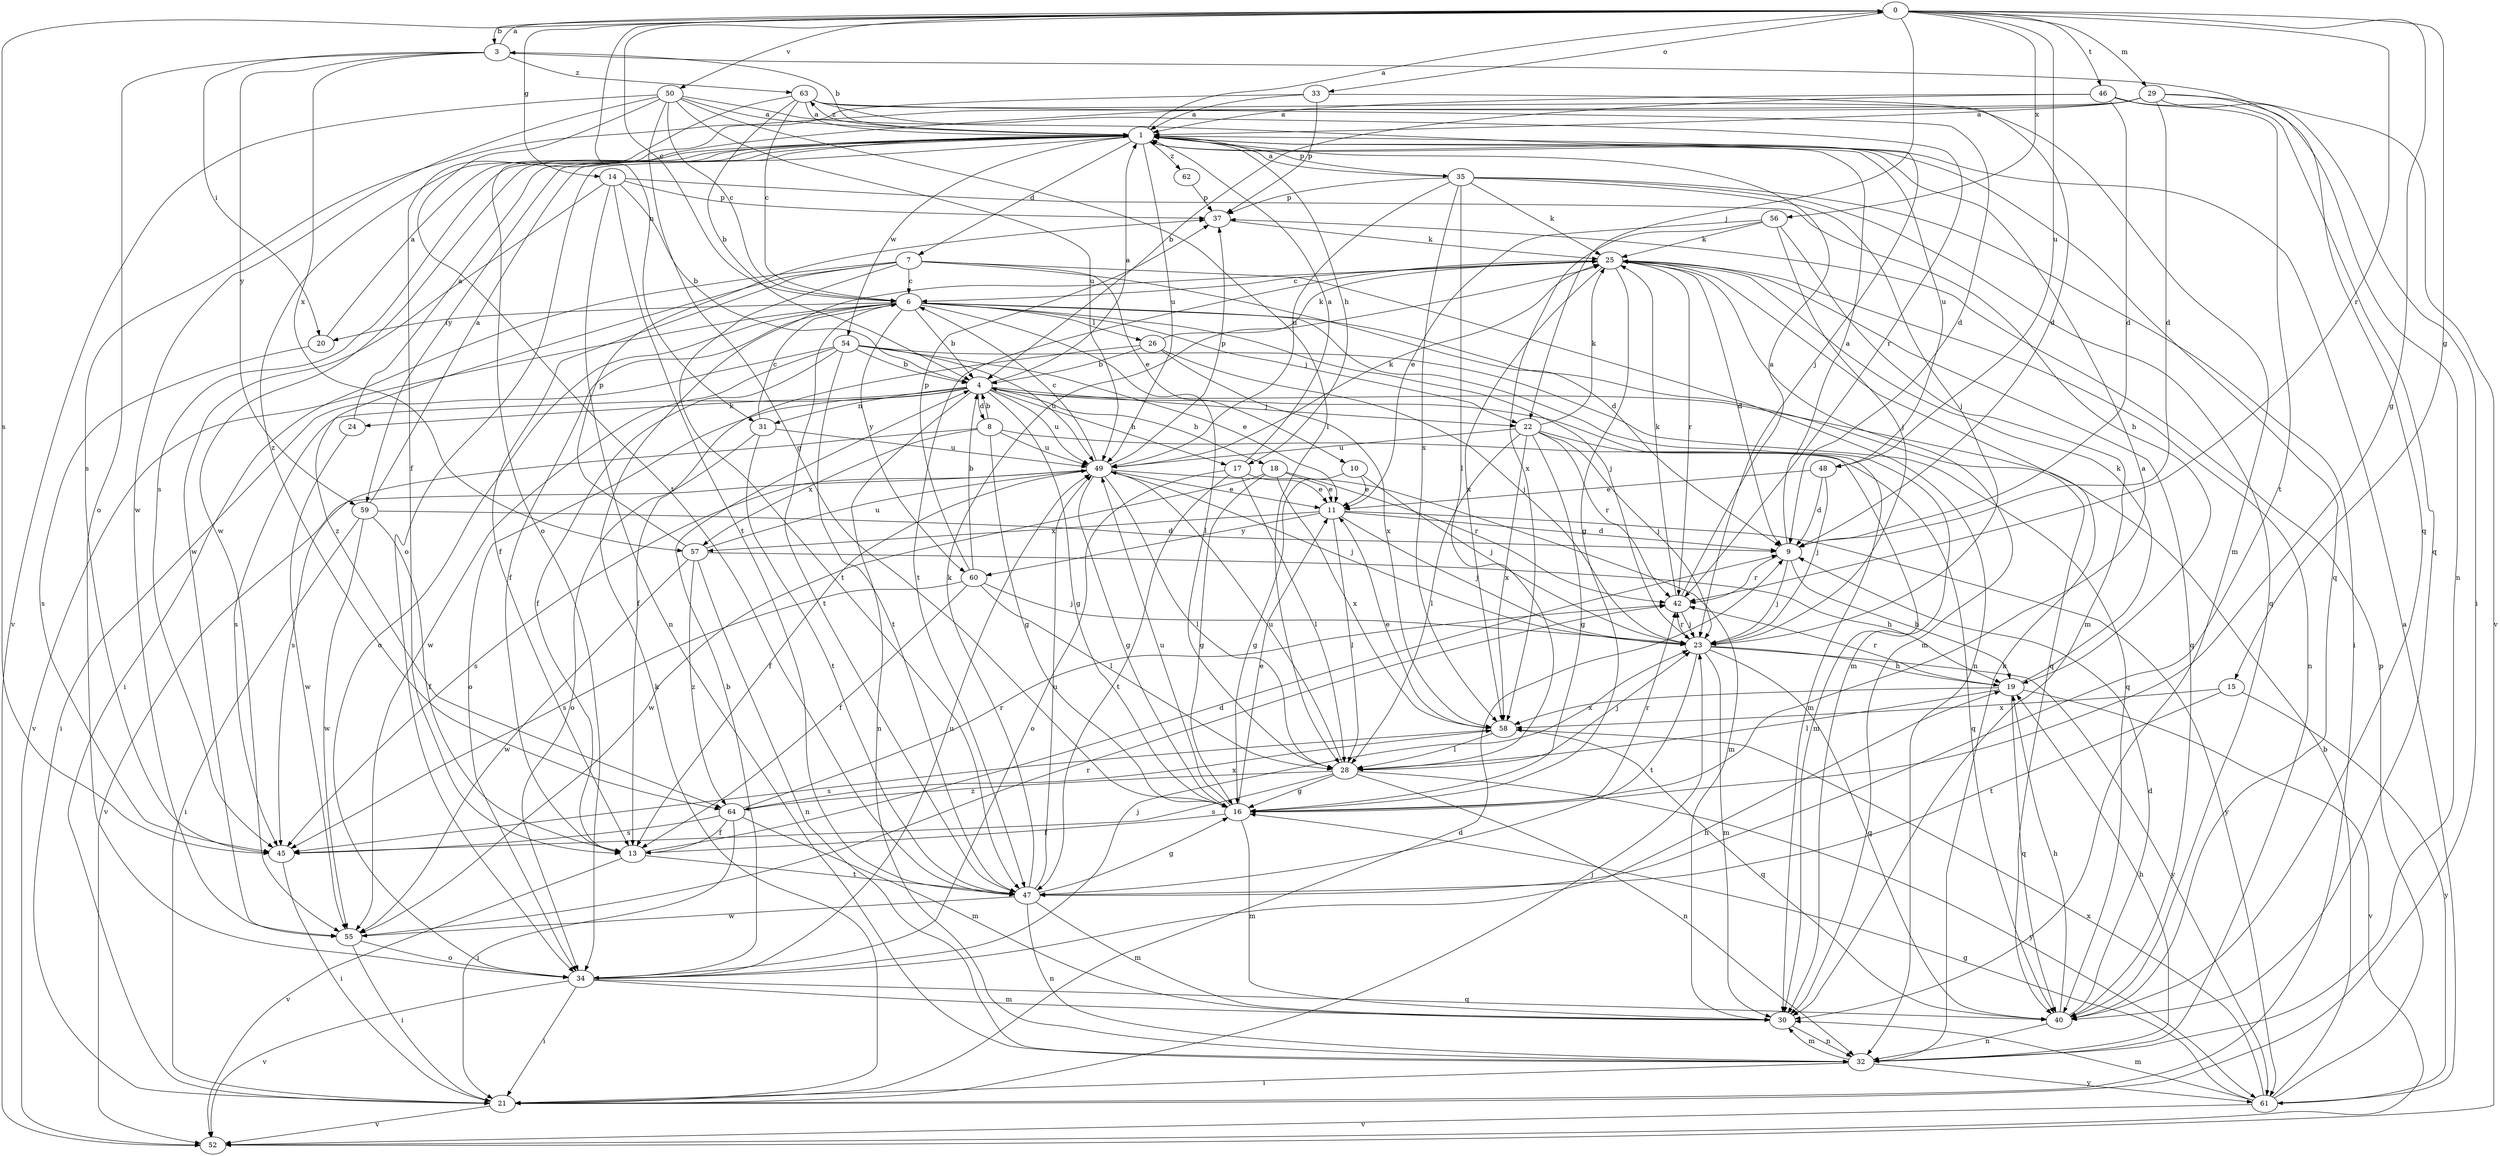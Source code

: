 strict digraph  {
0;
1;
3;
4;
6;
7;
8;
9;
10;
11;
13;
14;
15;
16;
17;
18;
19;
20;
21;
22;
23;
24;
25;
26;
28;
29;
30;
31;
32;
33;
34;
35;
37;
40;
42;
45;
46;
47;
48;
49;
50;
52;
54;
55;
56;
57;
58;
59;
60;
61;
62;
63;
64;
0 -> 3  [label=b];
0 -> 6  [label=c];
0 -> 14  [label=g];
0 -> 15  [label=g];
0 -> 16  [label=g];
0 -> 22  [label=j];
0 -> 29  [label=m];
0 -> 31  [label=n];
0 -> 33  [label=o];
0 -> 42  [label=r];
0 -> 45  [label=s];
0 -> 46  [label=t];
0 -> 48  [label=u];
0 -> 50  [label=v];
0 -> 56  [label=x];
1 -> 0  [label=a];
1 -> 3  [label=b];
1 -> 7  [label=d];
1 -> 17  [label=h];
1 -> 34  [label=o];
1 -> 35  [label=p];
1 -> 40  [label=q];
1 -> 45  [label=s];
1 -> 48  [label=u];
1 -> 49  [label=u];
1 -> 54  [label=w];
1 -> 55  [label=w];
1 -> 59  [label=y];
1 -> 62  [label=z];
1 -> 63  [label=z];
3 -> 0  [label=a];
3 -> 20  [label=i];
3 -> 34  [label=o];
3 -> 40  [label=q];
3 -> 57  [label=x];
3 -> 59  [label=y];
3 -> 63  [label=z];
4 -> 1  [label=a];
4 -> 8  [label=d];
4 -> 16  [label=g];
4 -> 17  [label=h];
4 -> 18  [label=h];
4 -> 22  [label=j];
4 -> 24  [label=k];
4 -> 30  [label=m];
4 -> 31  [label=n];
4 -> 32  [label=n];
4 -> 34  [label=o];
4 -> 45  [label=s];
4 -> 49  [label=u];
6 -> 4  [label=b];
6 -> 13  [label=f];
6 -> 20  [label=i];
6 -> 22  [label=j];
6 -> 23  [label=j];
6 -> 26  [label=l];
6 -> 28  [label=l];
6 -> 30  [label=m];
6 -> 34  [label=o];
6 -> 40  [label=q];
6 -> 47  [label=t];
6 -> 52  [label=v];
6 -> 60  [label=y];
7 -> 6  [label=c];
7 -> 9  [label=d];
7 -> 10  [label=e];
7 -> 13  [label=f];
7 -> 21  [label=i];
7 -> 32  [label=n];
7 -> 47  [label=t];
7 -> 64  [label=z];
8 -> 4  [label=b];
8 -> 16  [label=g];
8 -> 40  [label=q];
8 -> 45  [label=s];
8 -> 49  [label=u];
8 -> 57  [label=x];
9 -> 1  [label=a];
9 -> 19  [label=h];
9 -> 23  [label=j];
9 -> 42  [label=r];
10 -> 11  [label=e];
10 -> 16  [label=g];
10 -> 23  [label=j];
11 -> 9  [label=d];
11 -> 23  [label=j];
11 -> 28  [label=l];
11 -> 57  [label=x];
11 -> 60  [label=y];
11 -> 61  [label=y];
13 -> 9  [label=d];
13 -> 47  [label=t];
13 -> 52  [label=v];
14 -> 4  [label=b];
14 -> 19  [label=h];
14 -> 32  [label=n];
14 -> 37  [label=p];
14 -> 47  [label=t];
14 -> 55  [label=w];
15 -> 47  [label=t];
15 -> 58  [label=x];
15 -> 61  [label=y];
16 -> 1  [label=a];
16 -> 11  [label=e];
16 -> 13  [label=f];
16 -> 30  [label=m];
16 -> 42  [label=r];
16 -> 49  [label=u];
17 -> 1  [label=a];
17 -> 11  [label=e];
17 -> 28  [label=l];
17 -> 34  [label=o];
17 -> 47  [label=t];
18 -> 11  [label=e];
18 -> 16  [label=g];
18 -> 42  [label=r];
18 -> 55  [label=w];
18 -> 58  [label=x];
19 -> 25  [label=k];
19 -> 28  [label=l];
19 -> 40  [label=q];
19 -> 42  [label=r];
19 -> 52  [label=v];
19 -> 58  [label=x];
20 -> 1  [label=a];
20 -> 45  [label=s];
21 -> 9  [label=d];
21 -> 23  [label=j];
21 -> 25  [label=k];
21 -> 52  [label=v];
22 -> 16  [label=g];
22 -> 23  [label=j];
22 -> 25  [label=k];
22 -> 28  [label=l];
22 -> 30  [label=m];
22 -> 42  [label=r];
22 -> 49  [label=u];
22 -> 58  [label=x];
23 -> 19  [label=h];
23 -> 30  [label=m];
23 -> 40  [label=q];
23 -> 42  [label=r];
23 -> 47  [label=t];
23 -> 61  [label=y];
24 -> 1  [label=a];
24 -> 55  [label=w];
25 -> 6  [label=c];
25 -> 9  [label=d];
25 -> 16  [label=g];
25 -> 30  [label=m];
25 -> 32  [label=n];
25 -> 40  [label=q];
25 -> 42  [label=r];
25 -> 47  [label=t];
25 -> 58  [label=x];
26 -> 4  [label=b];
26 -> 13  [label=f];
26 -> 23  [label=j];
26 -> 25  [label=k];
26 -> 58  [label=x];
28 -> 16  [label=g];
28 -> 23  [label=j];
28 -> 32  [label=n];
28 -> 45  [label=s];
28 -> 49  [label=u];
28 -> 61  [label=y];
28 -> 64  [label=z];
29 -> 1  [label=a];
29 -> 9  [label=d];
29 -> 21  [label=i];
29 -> 32  [label=n];
29 -> 34  [label=o];
29 -> 52  [label=v];
29 -> 64  [label=z];
30 -> 32  [label=n];
31 -> 6  [label=c];
31 -> 34  [label=o];
31 -> 47  [label=t];
31 -> 49  [label=u];
32 -> 19  [label=h];
32 -> 21  [label=i];
32 -> 25  [label=k];
32 -> 30  [label=m];
32 -> 61  [label=y];
33 -> 1  [label=a];
33 -> 9  [label=d];
33 -> 37  [label=p];
33 -> 45  [label=s];
34 -> 4  [label=b];
34 -> 19  [label=h];
34 -> 21  [label=i];
34 -> 23  [label=j];
34 -> 30  [label=m];
34 -> 40  [label=q];
34 -> 49  [label=u];
34 -> 52  [label=v];
35 -> 1  [label=a];
35 -> 21  [label=i];
35 -> 23  [label=j];
35 -> 25  [label=k];
35 -> 28  [label=l];
35 -> 37  [label=p];
35 -> 40  [label=q];
35 -> 49  [label=u];
35 -> 58  [label=x];
37 -> 25  [label=k];
40 -> 9  [label=d];
40 -> 19  [label=h];
40 -> 32  [label=n];
42 -> 1  [label=a];
42 -> 23  [label=j];
42 -> 25  [label=k];
45 -> 21  [label=i];
46 -> 1  [label=a];
46 -> 4  [label=b];
46 -> 9  [label=d];
46 -> 40  [label=q];
46 -> 47  [label=t];
47 -> 16  [label=g];
47 -> 25  [label=k];
47 -> 30  [label=m];
47 -> 32  [label=n];
47 -> 49  [label=u];
47 -> 55  [label=w];
48 -> 9  [label=d];
48 -> 11  [label=e];
48 -> 23  [label=j];
49 -> 6  [label=c];
49 -> 11  [label=e];
49 -> 13  [label=f];
49 -> 16  [label=g];
49 -> 23  [label=j];
49 -> 25  [label=k];
49 -> 28  [label=l];
49 -> 30  [label=m];
49 -> 37  [label=p];
49 -> 45  [label=s];
49 -> 52  [label=v];
50 -> 1  [label=a];
50 -> 6  [label=c];
50 -> 16  [label=g];
50 -> 23  [label=j];
50 -> 28  [label=l];
50 -> 47  [label=t];
50 -> 49  [label=u];
50 -> 52  [label=v];
50 -> 55  [label=w];
54 -> 4  [label=b];
54 -> 11  [label=e];
54 -> 13  [label=f];
54 -> 21  [label=i];
54 -> 40  [label=q];
54 -> 47  [label=t];
54 -> 49  [label=u];
54 -> 55  [label=w];
55 -> 21  [label=i];
55 -> 34  [label=o];
55 -> 42  [label=r];
56 -> 11  [label=e];
56 -> 23  [label=j];
56 -> 25  [label=k];
56 -> 30  [label=m];
56 -> 58  [label=x];
57 -> 19  [label=h];
57 -> 32  [label=n];
57 -> 37  [label=p];
57 -> 49  [label=u];
57 -> 55  [label=w];
57 -> 64  [label=z];
58 -> 11  [label=e];
58 -> 28  [label=l];
58 -> 40  [label=q];
58 -> 45  [label=s];
59 -> 1  [label=a];
59 -> 9  [label=d];
59 -> 13  [label=f];
59 -> 21  [label=i];
59 -> 55  [label=w];
60 -> 4  [label=b];
60 -> 13  [label=f];
60 -> 23  [label=j];
60 -> 28  [label=l];
60 -> 37  [label=p];
60 -> 45  [label=s];
61 -> 1  [label=a];
61 -> 4  [label=b];
61 -> 16  [label=g];
61 -> 30  [label=m];
61 -> 37  [label=p];
61 -> 52  [label=v];
61 -> 58  [label=x];
62 -> 37  [label=p];
63 -> 1  [label=a];
63 -> 4  [label=b];
63 -> 6  [label=c];
63 -> 9  [label=d];
63 -> 13  [label=f];
63 -> 30  [label=m];
63 -> 42  [label=r];
64 -> 13  [label=f];
64 -> 21  [label=i];
64 -> 30  [label=m];
64 -> 42  [label=r];
64 -> 45  [label=s];
64 -> 58  [label=x];
}
